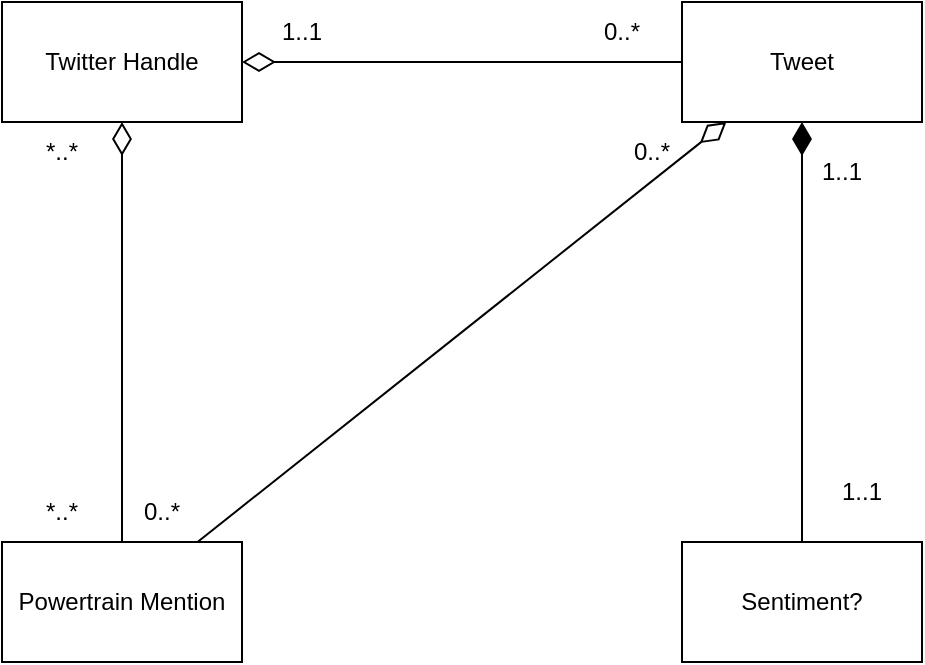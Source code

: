 <mxfile version="20.5.1" type="github">
  <diagram id="7YjII_u7fhwjX7XGEnDJ" name="Page-1">
    <mxGraphModel dx="862" dy="427" grid="1" gridSize="10" guides="1" tooltips="1" connect="1" arrows="1" fold="1" page="1" pageScale="1" pageWidth="850" pageHeight="1100" math="0" shadow="0">
      <root>
        <mxCell id="0" />
        <mxCell id="1" parent="0" />
        <mxCell id="UOwGnZEczn0v3hiUTH3B-5" style="edgeStyle=orthogonalEdgeStyle;rounded=0;orthogonalLoop=1;jettySize=auto;html=1;endArrow=none;endFill=0;startArrow=diamondThin;startFill=0;targetPerimeterSpacing=0;endSize=6;startSize=14;" parent="1" source="UOwGnZEczn0v3hiUTH3B-1" target="UOwGnZEczn0v3hiUTH3B-2" edge="1">
          <mxGeometry relative="1" as="geometry" />
        </mxCell>
        <mxCell id="UOwGnZEczn0v3hiUTH3B-14" style="edgeStyle=none;rounded=0;orthogonalLoop=1;jettySize=auto;html=1;endArrow=none;endFill=0;startArrow=diamondThin;startFill=0;startSize=14;" parent="1" source="UOwGnZEczn0v3hiUTH3B-1" target="UOwGnZEczn0v3hiUTH3B-3" edge="1">
          <mxGeometry relative="1" as="geometry" />
        </mxCell>
        <mxCell id="UOwGnZEczn0v3hiUTH3B-1" value="Twitter Handle" style="rounded=0;whiteSpace=wrap;html=1;" parent="1" vertex="1">
          <mxGeometry x="100" y="150" width="120" height="60" as="geometry" />
        </mxCell>
        <mxCell id="UOwGnZEczn0v3hiUTH3B-8" style="rounded=0;orthogonalLoop=1;jettySize=auto;html=1;endArrow=none;endFill=0;startArrow=diamondThin;startFill=0;startSize=14;" parent="1" source="UOwGnZEczn0v3hiUTH3B-2" target="UOwGnZEczn0v3hiUTH3B-3" edge="1">
          <mxGeometry relative="1" as="geometry" />
        </mxCell>
        <mxCell id="UOwGnZEczn0v3hiUTH3B-2" value="Tweet" style="rounded=0;whiteSpace=wrap;html=1;" parent="1" vertex="1">
          <mxGeometry x="440" y="150" width="120" height="60" as="geometry" />
        </mxCell>
        <mxCell id="UOwGnZEczn0v3hiUTH3B-11" style="edgeStyle=none;rounded=0;orthogonalLoop=1;jettySize=auto;html=1;endArrow=none;endFill=0;startArrow=diamondThin;startFill=1;startSize=14;" parent="1" source="UOwGnZEczn0v3hiUTH3B-2" target="UOwGnZEczn0v3hiUTH3B-4" edge="1">
          <mxGeometry relative="1" as="geometry" />
        </mxCell>
        <mxCell id="UOwGnZEczn0v3hiUTH3B-3" value="Powertrain Mention" style="rounded=0;whiteSpace=wrap;html=1;" parent="1" vertex="1">
          <mxGeometry x="100" y="420" width="120" height="60" as="geometry" />
        </mxCell>
        <mxCell id="UOwGnZEczn0v3hiUTH3B-4" value="Sentiment?" style="rounded=0;whiteSpace=wrap;html=1;" parent="1" vertex="1">
          <mxGeometry x="440" y="420" width="120" height="60" as="geometry" />
        </mxCell>
        <mxCell id="UOwGnZEczn0v3hiUTH3B-6" value="1..1" style="text;html=1;strokeColor=none;fillColor=none;align=center;verticalAlign=middle;whiteSpace=wrap;rounded=0;" parent="1" vertex="1">
          <mxGeometry x="220" y="150" width="60" height="30" as="geometry" />
        </mxCell>
        <mxCell id="UOwGnZEczn0v3hiUTH3B-7" value="0..*" style="text;html=1;strokeColor=none;fillColor=none;align=center;verticalAlign=middle;whiteSpace=wrap;rounded=0;" parent="1" vertex="1">
          <mxGeometry x="380" y="150" width="60" height="30" as="geometry" />
        </mxCell>
        <mxCell id="UOwGnZEczn0v3hiUTH3B-9" value="0..*" style="text;html=1;strokeColor=none;fillColor=none;align=center;verticalAlign=middle;whiteSpace=wrap;rounded=0;" parent="1" vertex="1">
          <mxGeometry x="395" y="210" width="60" height="30" as="geometry" />
        </mxCell>
        <mxCell id="UOwGnZEczn0v3hiUTH3B-10" value="0..*" style="text;html=1;strokeColor=none;fillColor=none;align=center;verticalAlign=middle;whiteSpace=wrap;rounded=0;" parent="1" vertex="1">
          <mxGeometry x="150" y="390" width="60" height="30" as="geometry" />
        </mxCell>
        <mxCell id="UOwGnZEczn0v3hiUTH3B-12" value="1..1" style="text;html=1;strokeColor=none;fillColor=none;align=center;verticalAlign=middle;whiteSpace=wrap;rounded=0;" parent="1" vertex="1">
          <mxGeometry x="490" y="220" width="60" height="30" as="geometry" />
        </mxCell>
        <mxCell id="UOwGnZEczn0v3hiUTH3B-13" value="1..1" style="text;html=1;strokeColor=none;fillColor=none;align=center;verticalAlign=middle;whiteSpace=wrap;rounded=0;" parent="1" vertex="1">
          <mxGeometry x="500" y="380" width="60" height="30" as="geometry" />
        </mxCell>
        <mxCell id="UOwGnZEczn0v3hiUTH3B-15" value="*..*" style="text;html=1;strokeColor=none;fillColor=none;align=center;verticalAlign=middle;whiteSpace=wrap;rounded=0;" parent="1" vertex="1">
          <mxGeometry x="100" y="390" width="60" height="30" as="geometry" />
        </mxCell>
        <mxCell id="UOwGnZEczn0v3hiUTH3B-16" value="*..*" style="text;html=1;strokeColor=none;fillColor=none;align=center;verticalAlign=middle;whiteSpace=wrap;rounded=0;" parent="1" vertex="1">
          <mxGeometry x="100" y="210" width="60" height="30" as="geometry" />
        </mxCell>
      </root>
    </mxGraphModel>
  </diagram>
</mxfile>
